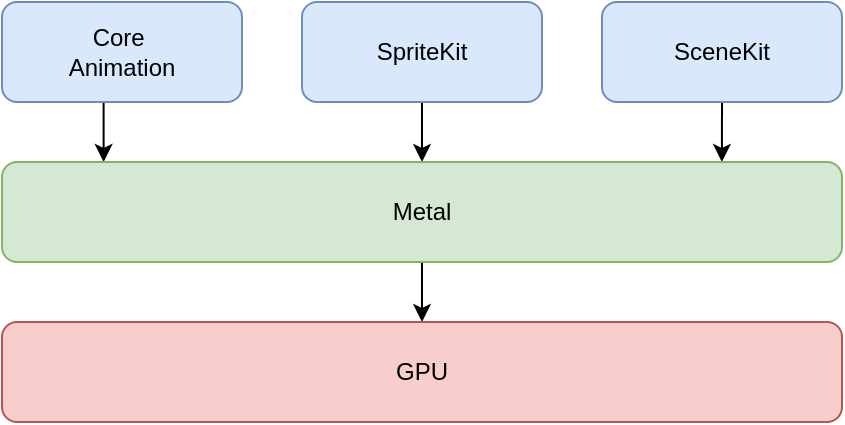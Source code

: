 <mxfile version="12.1.0" type="device" pages="1"><diagram id="iRW-Tx-gj1vQTTNiT32d" name="Page-1"><mxGraphModel dx="1426" dy="905" grid="1" gridSize="10" guides="1" tooltips="1" connect="1" arrows="1" fold="1" page="1" pageScale="1" pageWidth="850" pageHeight="1100" math="0" shadow="0"><root><mxCell id="0"/><mxCell id="1" parent="0"/><mxCell id="lBXnOWrfTNWWdn9LlnlH-8" style="edgeStyle=orthogonalEdgeStyle;rounded=0;orthogonalLoop=1;jettySize=auto;html=1;exitX=0.5;exitY=1;exitDx=0;exitDy=0;entryX=0.121;entryY=0;entryDx=0;entryDy=0;entryPerimeter=0;" edge="1" parent="1" source="lBXnOWrfTNWWdn9LlnlH-2" target="lBXnOWrfTNWWdn9LlnlH-5"><mxGeometry relative="1" as="geometry"/></mxCell><mxCell id="lBXnOWrfTNWWdn9LlnlH-2" value="Core&amp;nbsp;&lt;br&gt;Animation" style="rounded=1;whiteSpace=wrap;html=1;fillColor=#dae8fc;strokeColor=#6c8ebf;" vertex="1" parent="1"><mxGeometry x="130" y="210" width="120" height="50" as="geometry"/></mxCell><mxCell id="lBXnOWrfTNWWdn9LlnlH-10" style="edgeStyle=orthogonalEdgeStyle;rounded=0;orthogonalLoop=1;jettySize=auto;html=1;exitX=0.5;exitY=1;exitDx=0;exitDy=0;entryX=0.5;entryY=0;entryDx=0;entryDy=0;" edge="1" parent="1" source="lBXnOWrfTNWWdn9LlnlH-3" target="lBXnOWrfTNWWdn9LlnlH-5"><mxGeometry relative="1" as="geometry"/></mxCell><mxCell id="lBXnOWrfTNWWdn9LlnlH-3" value="SpriteKit" style="rounded=1;whiteSpace=wrap;html=1;fillColor=#dae8fc;strokeColor=#6c8ebf;" vertex="1" parent="1"><mxGeometry x="280" y="210" width="120" height="50" as="geometry"/></mxCell><mxCell id="lBXnOWrfTNWWdn9LlnlH-9" style="edgeStyle=orthogonalEdgeStyle;rounded=0;orthogonalLoop=1;jettySize=auto;html=1;exitX=0.5;exitY=1;exitDx=0;exitDy=0;entryX=0.857;entryY=0;entryDx=0;entryDy=0;entryPerimeter=0;" edge="1" parent="1" source="lBXnOWrfTNWWdn9LlnlH-4" target="lBXnOWrfTNWWdn9LlnlH-5"><mxGeometry relative="1" as="geometry"/></mxCell><mxCell id="lBXnOWrfTNWWdn9LlnlH-4" value="SceneKit" style="rounded=1;whiteSpace=wrap;html=1;fillColor=#dae8fc;strokeColor=#6c8ebf;" vertex="1" parent="1"><mxGeometry x="430" y="210" width="120" height="50" as="geometry"/></mxCell><mxCell id="lBXnOWrfTNWWdn9LlnlH-12" style="edgeStyle=orthogonalEdgeStyle;rounded=0;orthogonalLoop=1;jettySize=auto;html=1;exitX=0.5;exitY=1;exitDx=0;exitDy=0;" edge="1" parent="1" source="lBXnOWrfTNWWdn9LlnlH-5" target="lBXnOWrfTNWWdn9LlnlH-6"><mxGeometry relative="1" as="geometry"/></mxCell><mxCell id="lBXnOWrfTNWWdn9LlnlH-5" value="Metal" style="rounded=1;whiteSpace=wrap;html=1;fillColor=#d5e8d4;strokeColor=#82b366;" vertex="1" parent="1"><mxGeometry x="130" y="290" width="420" height="50" as="geometry"/></mxCell><mxCell id="lBXnOWrfTNWWdn9LlnlH-6" value="GPU" style="rounded=1;whiteSpace=wrap;html=1;fillColor=#f8cecc;strokeColor=#b85450;" vertex="1" parent="1"><mxGeometry x="130" y="370" width="420" height="50" as="geometry"/></mxCell><mxCell id="lBXnOWrfTNWWdn9LlnlH-7" style="edgeStyle=orthogonalEdgeStyle;rounded=0;orthogonalLoop=1;jettySize=auto;html=1;exitX=0.5;exitY=1;exitDx=0;exitDy=0;" edge="1" parent="1" source="lBXnOWrfTNWWdn9LlnlH-3" target="lBXnOWrfTNWWdn9LlnlH-3"><mxGeometry relative="1" as="geometry"/></mxCell></root></mxGraphModel></diagram></mxfile>